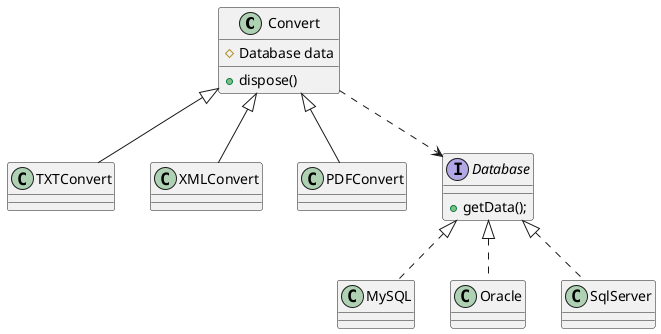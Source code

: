 @startuml
'https://plantuml.com/class-diagram

class Convert{
    # Database data
    + dispose()
}

class TXTConvert extends Convert{}
class XMLConvert extends Convert{}
class PDFConvert extends Convert{}

interface Database{
    + getData();
}

class MySQL implements Database {}
class Oracle implements Database {}
class SqlServer implements Database {}

Convert ..> Database
@enduml